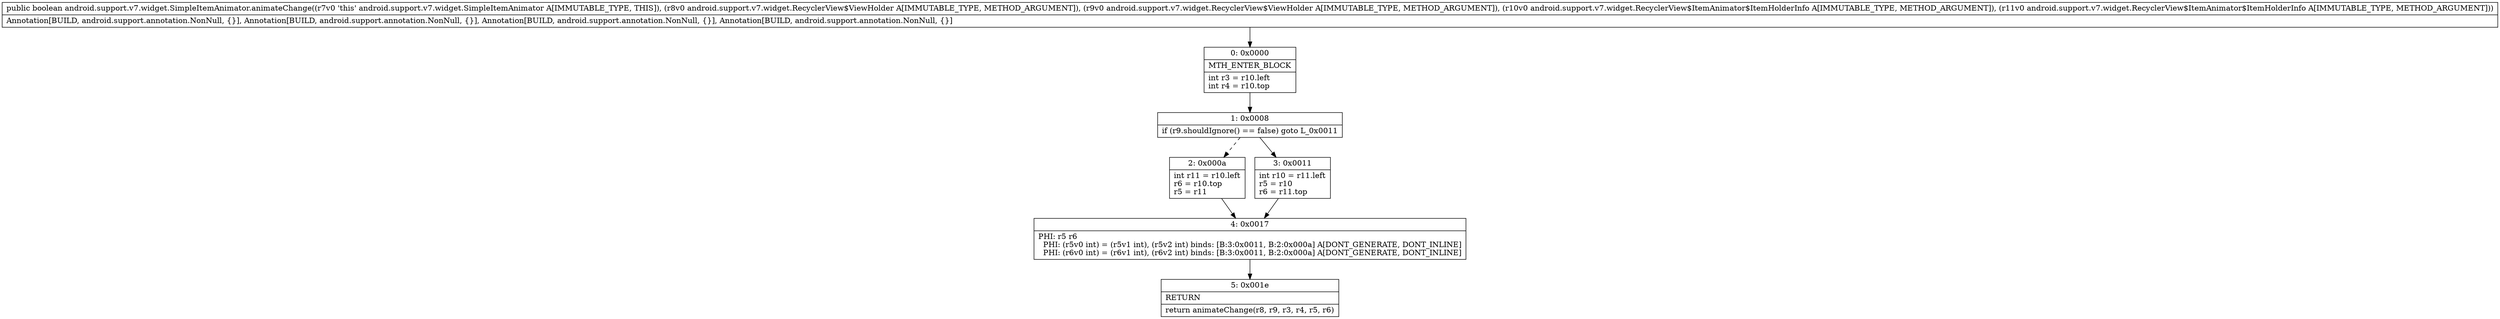 digraph "CFG forandroid.support.v7.widget.SimpleItemAnimator.animateChange(Landroid\/support\/v7\/widget\/RecyclerView$ViewHolder;Landroid\/support\/v7\/widget\/RecyclerView$ViewHolder;Landroid\/support\/v7\/widget\/RecyclerView$ItemAnimator$ItemHolderInfo;Landroid\/support\/v7\/widget\/RecyclerView$ItemAnimator$ItemHolderInfo;)Z" {
Node_0 [shape=record,label="{0\:\ 0x0000|MTH_ENTER_BLOCK\l|int r3 = r10.left\lint r4 = r10.top\l}"];
Node_1 [shape=record,label="{1\:\ 0x0008|if (r9.shouldIgnore() == false) goto L_0x0011\l}"];
Node_2 [shape=record,label="{2\:\ 0x000a|int r11 = r10.left\lr6 = r10.top\lr5 = r11\l}"];
Node_3 [shape=record,label="{3\:\ 0x0011|int r10 = r11.left\lr5 = r10\lr6 = r11.top\l}"];
Node_4 [shape=record,label="{4\:\ 0x0017|PHI: r5 r6 \l  PHI: (r5v0 int) = (r5v1 int), (r5v2 int) binds: [B:3:0x0011, B:2:0x000a] A[DONT_GENERATE, DONT_INLINE]\l  PHI: (r6v0 int) = (r6v1 int), (r6v2 int) binds: [B:3:0x0011, B:2:0x000a] A[DONT_GENERATE, DONT_INLINE]\l}"];
Node_5 [shape=record,label="{5\:\ 0x001e|RETURN\l|return animateChange(r8, r9, r3, r4, r5, r6)\l}"];
MethodNode[shape=record,label="{public boolean android.support.v7.widget.SimpleItemAnimator.animateChange((r7v0 'this' android.support.v7.widget.SimpleItemAnimator A[IMMUTABLE_TYPE, THIS]), (r8v0 android.support.v7.widget.RecyclerView$ViewHolder A[IMMUTABLE_TYPE, METHOD_ARGUMENT]), (r9v0 android.support.v7.widget.RecyclerView$ViewHolder A[IMMUTABLE_TYPE, METHOD_ARGUMENT]), (r10v0 android.support.v7.widget.RecyclerView$ItemAnimator$ItemHolderInfo A[IMMUTABLE_TYPE, METHOD_ARGUMENT]), (r11v0 android.support.v7.widget.RecyclerView$ItemAnimator$ItemHolderInfo A[IMMUTABLE_TYPE, METHOD_ARGUMENT]))  | Annotation[BUILD, android.support.annotation.NonNull, \{\}], Annotation[BUILD, android.support.annotation.NonNull, \{\}], Annotation[BUILD, android.support.annotation.NonNull, \{\}], Annotation[BUILD, android.support.annotation.NonNull, \{\}]\l}"];
MethodNode -> Node_0;
Node_0 -> Node_1;
Node_1 -> Node_2[style=dashed];
Node_1 -> Node_3;
Node_2 -> Node_4;
Node_3 -> Node_4;
Node_4 -> Node_5;
}

